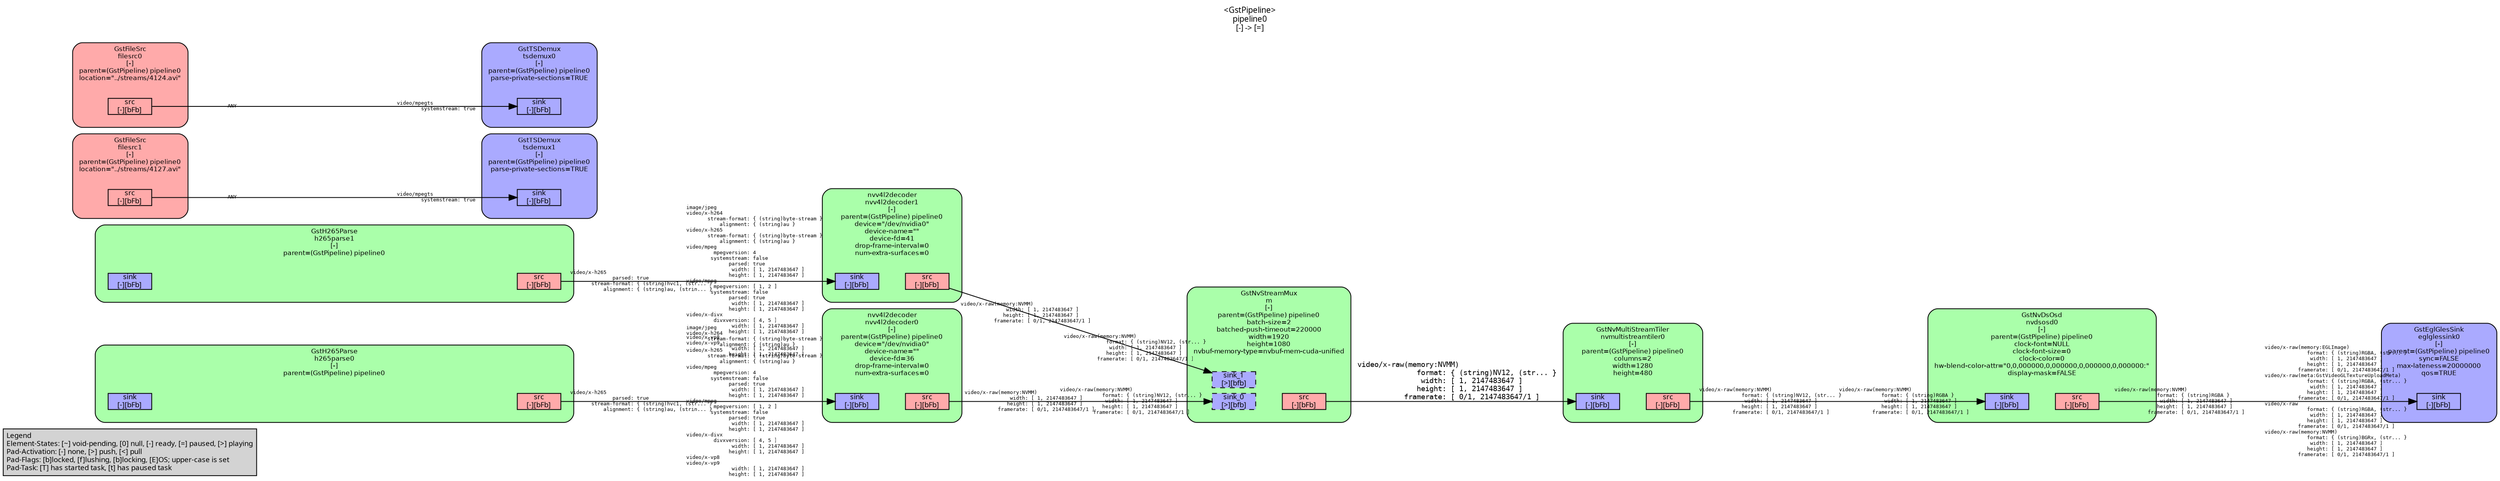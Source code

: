 digraph pipeline {
  rankdir=LR;
  fontname="sans";
  fontsize="10";
  labelloc=t;
  nodesep=.1;
  ranksep=.2;
  label="<GstPipeline>\npipeline0\n[-] -> [=]";
  node [style="filled,rounded", shape=box, fontsize="9", fontname="sans", margin="0.0,0.0"];
  edge [labelfontsize="6", fontsize="9", fontname="monospace"];
  
  legend [
    pos="0,0!",
    margin="0.05,0.05",
    style="filled",
    label="Legend\lElement-States: [~] void-pending, [0] null, [-] ready, [=] paused, [>] playing\lPad-Activation: [-] none, [>] push, [<] pull\lPad-Flags: [b]locked, [f]lushing, [b]locking, [E]OS; upper-case is set\lPad-Task: [T] has started task, [t] has paused task\l",
  ];
  subgraph cluster_eglglessink0_0x562f345239d0 {
    fontname="Bitstream Vera Sans";
    fontsize="8";
    style="filled,rounded";
    color=black;
    label="GstEglGlesSink\neglglessink0\n[-]\nparent=(GstPipeline) pipeline0\nsync=FALSE\nmax-lateness=20000000\nqos=TRUE";
    subgraph cluster_eglglessink0_0x562f345239d0_sink {
      label="";
      style="invis";
      eglglessink0_0x562f345239d0_sink_0x562f33f7aac0 [color=black, fillcolor="#aaaaff", label="sink\n[-][bFb]", height="0.2", style="filled,solid"];
    }

    fillcolor="#aaaaff";
  }

  subgraph cluster_nvdsosd0_0x562f3446c140 {
    fontname="Bitstream Vera Sans";
    fontsize="8";
    style="filled,rounded";
    color=black;
    label="GstNvDsOsd\nnvdsosd0\n[-]\nparent=(GstPipeline) pipeline0\nclock-font=NULL\nclock-font-size=0\nclock-color=0\nhw-blend-color-attr=\"0,0,000000,0,000000,0,000000,0,000000:\"\ndisplay-mask=FALSE";
    subgraph cluster_nvdsosd0_0x562f3446c140_sink {
      label="";
      style="invis";
      nvdsosd0_0x562f3446c140_sink_0x562f33f7a620 [color=black, fillcolor="#aaaaff", label="sink\n[-][bFb]", height="0.2", style="filled,solid"];
    }

    subgraph cluster_nvdsosd0_0x562f3446c140_src {
      label="";
      style="invis";
      nvdsosd0_0x562f3446c140_src_0x562f33f7a870 [color=black, fillcolor="#ffaaaa", label="src\n[-][bFb]", height="0.2", style="filled,solid"];
    }

    nvdsosd0_0x562f3446c140_sink_0x562f33f7a620 -> nvdsosd0_0x562f3446c140_src_0x562f33f7a870 [style="invis"];
    fillcolor="#aaffaa";
  }

  nvdsosd0_0x562f3446c140_src_0x562f33f7a870 -> eglglessink0_0x562f345239d0_sink_0x562f33f7aac0 [labeldistance="10", labelangle="0", label="                                                  ", taillabel="video/x-raw(memory:NVMM)\l              format: { (string)RGBA }\l               width: [ 1, 2147483647 ]\l              height: [ 1, 2147483647 ]\l           framerate: [ 0/1, 2147483647/1 ]\l", headlabel="video/x-raw(memory:EGLImage)\l              format: { (string)RGBA, (str... }\l               width: [ 1, 2147483647 ]\l              height: [ 1, 2147483647 ]\l           framerate: [ 0/1, 2147483647/1 ]\lvideo/x-raw(meta:GstVideoGLTextureUploadMeta)\l              format: { (string)RGBA, (str... }\l               width: [ 1, 2147483647 ]\l              height: [ 1, 2147483647 ]\l           framerate: [ 0/1, 2147483647/1 ]\lvideo/x-raw\l              format: { (string)RGBA, (str... }\l               width: [ 1, 2147483647 ]\l              height: [ 1, 2147483647 ]\l           framerate: [ 0/1, 2147483647/1 ]\lvideo/x-raw(memory:NVMM)\l              format: { (string)BGRx, (str... }\l               width: [ 1, 2147483647 ]\l              height: [ 1, 2147483647 ]\l           framerate: [ 0/1, 2147483647/1 ]\l"]
  subgraph cluster_nvmultistreamtiler0_0x562f33f370d0 {
    fontname="Bitstream Vera Sans";
    fontsize="8";
    style="filled,rounded";
    color=black;
    label="GstNvMultiStreamTiler\nnvmultistreamtiler0\n[-]\nparent=(GstPipeline) pipeline0\ncolumns=2\nwidth=1280\nheight=480";
    subgraph cluster_nvmultistreamtiler0_0x562f33f370d0_sink {
      label="";
      style="invis";
      nvmultistreamtiler0_0x562f33f370d0_sink_0x562f33f7a180 [color=black, fillcolor="#aaaaff", label="sink\n[-][bFb]", height="0.2", style="filled,solid"];
    }

    subgraph cluster_nvmultistreamtiler0_0x562f33f370d0_src {
      label="";
      style="invis";
      nvmultistreamtiler0_0x562f33f370d0_src_0x562f33f7a3d0 [color=black, fillcolor="#ffaaaa", label="src\n[-][bFb]", height="0.2", style="filled,solid"];
    }

    nvmultistreamtiler0_0x562f33f370d0_sink_0x562f33f7a180 -> nvmultistreamtiler0_0x562f33f370d0_src_0x562f33f7a3d0 [style="invis"];
    fillcolor="#aaffaa";
  }

  nvmultistreamtiler0_0x562f33f370d0_src_0x562f33f7a3d0 -> nvdsosd0_0x562f3446c140_sink_0x562f33f7a620 [labeldistance="10", labelangle="0", label="                                                  ", taillabel="video/x-raw(memory:NVMM)\l              format: { (string)NV12, (str... }\l               width: [ 1, 2147483647 ]\l              height: [ 1, 2147483647 ]\l           framerate: [ 0/1, 2147483647/1 ]\l", headlabel="video/x-raw(memory:NVMM)\l              format: { (string)RGBA }\l               width: [ 1, 2147483647 ]\l              height: [ 1, 2147483647 ]\l           framerate: [ 0/1, 2147483647/1 ]\l"]
  subgraph cluster_m_0x562f33f78030 {
    fontname="Bitstream Vera Sans";
    fontsize="8";
    style="filled,rounded";
    color=black;
    label="GstNvStreamMux\nm\n[-]\nparent=(GstPipeline) pipeline0\nbatch-size=2\nbatched-push-timeout=220000\nwidth=1920\nheight=1080\nnvbuf-memory-type=nvbuf-mem-cuda-unified";
    subgraph cluster_m_0x562f33f78030_sink {
      label="";
      style="invis";
      m_0x562f33f78030_sink_0_0x562f33f7ad10 [color=black, fillcolor="#aaaaff", label="sink_0\n[>][bfb]", height="0.2", style="filled,dashed"];
      m_0x562f33f78030_sink_1_0x562f33f7af60 [color=black, fillcolor="#aaaaff", label="sink_1\n[>][bfb]", height="0.2", style="filled,dashed"];
    }

    subgraph cluster_m_0x562f33f78030_src {
      label="";
      style="invis";
      m_0x562f33f78030_src_0x562f33e4bce0 [color=black, fillcolor="#ffaaaa", label="src\n[-][bFb]", height="0.2", style="filled,solid"];
    }

    m_0x562f33f78030_sink_0_0x562f33f7ad10 -> m_0x562f33f78030_src_0x562f33e4bce0 [style="invis"];
    fillcolor="#aaffaa";
  }

  m_0x562f33f78030_src_0x562f33e4bce0 -> nvmultistreamtiler0_0x562f33f370d0_sink_0x562f33f7a180 [label="video/x-raw(memory:NVMM)\l              format: { (string)NV12, (str... }\l               width: [ 1, 2147483647 ]\l              height: [ 1, 2147483647 ]\l           framerate: [ 0/1, 2147483647/1 ]\l"]
  subgraph cluster_nvv4l2decoder1_0x562f33ea15a0 {
    fontname="Bitstream Vera Sans";
    fontsize="8";
    style="filled,rounded";
    color=black;
    label="nvv4l2decoder\nnvv4l2decoder1\n[-]\nparent=(GstPipeline) pipeline0\ndevice=\"/dev/nvidia0\"\ndevice-name=\"\"\ndevice-fd=41\ndrop-frame-interval=0\nnum-extra-surfaces=0";
    subgraph cluster_nvv4l2decoder1_0x562f33ea15a0_sink {
      label="";
      style="invis";
      nvv4l2decoder1_0x562f33ea15a0_sink_0x562f33e4b840 [color=black, fillcolor="#aaaaff", label="sink\n[-][bFb]", height="0.2", style="filled,solid"];
    }

    subgraph cluster_nvv4l2decoder1_0x562f33ea15a0_src {
      label="";
      style="invis";
      nvv4l2decoder1_0x562f33ea15a0_src_0x562f33e4ba90 [color=black, fillcolor="#ffaaaa", label="src\n[-][bFb]", height="0.2", style="filled,solid"];
    }

    nvv4l2decoder1_0x562f33ea15a0_sink_0x562f33e4b840 -> nvv4l2decoder1_0x562f33ea15a0_src_0x562f33e4ba90 [style="invis"];
    fillcolor="#aaffaa";
  }

  nvv4l2decoder1_0x562f33ea15a0_src_0x562f33e4ba90 -> m_0x562f33f78030_sink_1_0x562f33f7af60 [labeldistance="10", labelangle="0", label="                                                  ", taillabel="video/x-raw(memory:NVMM)\l               width: [ 1, 2147483647 ]\l              height: [ 1, 2147483647 ]\l           framerate: [ 0/1, 2147483647/1 ]\l", headlabel="video/x-raw(memory:NVMM)\l              format: { (string)NV12, (str... }\l               width: [ 1, 2147483647 ]\l              height: [ 1, 2147483647 ]\l           framerate: [ 0/1, 2147483647/1 ]\l"]
  subgraph cluster_h265parse1_0x562f33e9e280 {
    fontname="Bitstream Vera Sans";
    fontsize="8";
    style="filled,rounded";
    color=black;
    label="GstH265Parse\nh265parse1\n[-]\nparent=(GstPipeline) pipeline0";
    subgraph cluster_h265parse1_0x562f33e9e280_sink {
      label="";
      style="invis";
      h265parse1_0x562f33e9e280_sink_0x562f33e4b3a0 [color=black, fillcolor="#aaaaff", label="sink\n[-][bFb]", height="0.2", style="filled,solid"];
    }

    subgraph cluster_h265parse1_0x562f33e9e280_src {
      label="";
      style="invis";
      h265parse1_0x562f33e9e280_src_0x562f33e4b5f0 [color=black, fillcolor="#ffaaaa", label="src\n[-][bFb]", height="0.2", style="filled,solid"];
    }

    h265parse1_0x562f33e9e280_sink_0x562f33e4b3a0 -> h265parse1_0x562f33e9e280_src_0x562f33e4b5f0 [style="invis"];
    fillcolor="#aaffaa";
  }

  h265parse1_0x562f33e9e280_src_0x562f33e4b5f0 -> nvv4l2decoder1_0x562f33ea15a0_sink_0x562f33e4b840 [labeldistance="10", labelangle="0", label="                                                  ", taillabel="video/x-h265\l              parsed: true\l       stream-format: { (string)hvc1, (str... }\l           alignment: { (string)au, (strin... }\l", headlabel="image/jpeg\lvideo/x-h264\l       stream-format: { (string)byte-stream }\l           alignment: { (string)au }\lvideo/x-h265\l       stream-format: { (string)byte-stream }\l           alignment: { (string)au }\lvideo/mpeg\l         mpegversion: 4\l        systemstream: false\l              parsed: true\l               width: [ 1, 2147483647 ]\l              height: [ 1, 2147483647 ]\lvideo/mpeg\l         mpegversion: [ 1, 2 ]\l        systemstream: false\l              parsed: true\l               width: [ 1, 2147483647 ]\l              height: [ 1, 2147483647 ]\lvideo/x-divx\l         divxversion: [ 4, 5 ]\l               width: [ 1, 2147483647 ]\l              height: [ 1, 2147483647 ]\lvideo/x-vp8\lvideo/x-vp9\l               width: [ 1, 2147483647 ]\l              height: [ 1, 2147483647 ]\l"]
  subgraph cluster_tsdemux1_0x562f33e502f0 {
    fontname="Bitstream Vera Sans";
    fontsize="8";
    style="filled,rounded";
    color=black;
    label="GstTSDemux\ntsdemux1\n[-]\nparent=(GstPipeline) pipeline0\nparse-private-sections=TRUE";
    subgraph cluster_tsdemux1_0x562f33e502f0_sink {
      label="";
      style="invis";
      tsdemux1_0x562f33e502f0_sink_0x562f33e4b150 [color=black, fillcolor="#aaaaff", label="sink\n[-][bFb]", height="0.2", style="filled,solid"];
    }

    fillcolor="#aaaaff";
  }

  subgraph cluster_filesrc1_0x562f33e486e0 {
    fontname="Bitstream Vera Sans";
    fontsize="8";
    style="filled,rounded";
    color=black;
    label="GstFileSrc\nfilesrc1\n[-]\nparent=(GstPipeline) pipeline0\nlocation=\"../streams/4127.avi\"";
    subgraph cluster_filesrc1_0x562f33e486e0_src {
      label="";
      style="invis";
      filesrc1_0x562f33e486e0_src_0x562f33e4af00 [color=black, fillcolor="#ffaaaa", label="src\n[-][bFb]", height="0.2", style="filled,solid"];
    }

    fillcolor="#ffaaaa";
  }

  filesrc1_0x562f33e486e0_src_0x562f33e4af00 -> tsdemux1_0x562f33e502f0_sink_0x562f33e4b150 [labeldistance="10", labelangle="0", label="                                                  ", taillabel="ANY", headlabel="video/mpegts\l        systemstream: true\l"]
  subgraph cluster_nvv4l2decoder0_0x562f33e85830 {
    fontname="Bitstream Vera Sans";
    fontsize="8";
    style="filled,rounded";
    color=black;
    label="nvv4l2decoder\nnvv4l2decoder0\n[-]\nparent=(GstPipeline) pipeline0\ndevice=\"/dev/nvidia0\"\ndevice-name=\"\"\ndevice-fd=36\ndrop-frame-interval=0\nnum-extra-surfaces=0";
    subgraph cluster_nvv4l2decoder0_0x562f33e85830_sink {
      label="";
      style="invis";
      nvv4l2decoder0_0x562f33e85830_sink_0x562f33e4aa60 [color=black, fillcolor="#aaaaff", label="sink\n[-][bFb]", height="0.2", style="filled,solid"];
    }

    subgraph cluster_nvv4l2decoder0_0x562f33e85830_src {
      label="";
      style="invis";
      nvv4l2decoder0_0x562f33e85830_src_0x562f33e4acb0 [color=black, fillcolor="#ffaaaa", label="src\n[-][bFb]", height="0.2", style="filled,solid"];
    }

    nvv4l2decoder0_0x562f33e85830_sink_0x562f33e4aa60 -> nvv4l2decoder0_0x562f33e85830_src_0x562f33e4acb0 [style="invis"];
    fillcolor="#aaffaa";
  }

  nvv4l2decoder0_0x562f33e85830_src_0x562f33e4acb0 -> m_0x562f33f78030_sink_0_0x562f33f7ad10 [labeldistance="10", labelangle="0", label="                                                  ", taillabel="video/x-raw(memory:NVMM)\l               width: [ 1, 2147483647 ]\l              height: [ 1, 2147483647 ]\l           framerate: [ 0/1, 2147483647/1 ]\l", headlabel="video/x-raw(memory:NVMM)\l              format: { (string)NV12, (str... }\l               width: [ 1, 2147483647 ]\l              height: [ 1, 2147483647 ]\l           framerate: [ 0/1, 2147483647/1 ]\l"]
  subgraph cluster_h265parse0_0x562f33e69260 {
    fontname="Bitstream Vera Sans";
    fontsize="8";
    style="filled,rounded";
    color=black;
    label="GstH265Parse\nh265parse0\n[-]\nparent=(GstPipeline) pipeline0";
    subgraph cluster_h265parse0_0x562f33e69260_sink {
      label="";
      style="invis";
      h265parse0_0x562f33e69260_sink_0x562f33e4a5c0 [color=black, fillcolor="#aaaaff", label="sink\n[-][bFb]", height="0.2", style="filled,solid"];
    }

    subgraph cluster_h265parse0_0x562f33e69260_src {
      label="";
      style="invis";
      h265parse0_0x562f33e69260_src_0x562f33e4a810 [color=black, fillcolor="#ffaaaa", label="src\n[-][bFb]", height="0.2", style="filled,solid"];
    }

    h265parse0_0x562f33e69260_sink_0x562f33e4a5c0 -> h265parse0_0x562f33e69260_src_0x562f33e4a810 [style="invis"];
    fillcolor="#aaffaa";
  }

  h265parse0_0x562f33e69260_src_0x562f33e4a810 -> nvv4l2decoder0_0x562f33e85830_sink_0x562f33e4aa60 [labeldistance="10", labelangle="0", label="                                                  ", taillabel="video/x-h265\l              parsed: true\l       stream-format: { (string)hvc1, (str... }\l           alignment: { (string)au, (strin... }\l", headlabel="image/jpeg\lvideo/x-h264\l       stream-format: { (string)byte-stream }\l           alignment: { (string)au }\lvideo/x-h265\l       stream-format: { (string)byte-stream }\l           alignment: { (string)au }\lvideo/mpeg\l         mpegversion: 4\l        systemstream: false\l              parsed: true\l               width: [ 1, 2147483647 ]\l              height: [ 1, 2147483647 ]\lvideo/mpeg\l         mpegversion: [ 1, 2 ]\l        systemstream: false\l              parsed: true\l               width: [ 1, 2147483647 ]\l              height: [ 1, 2147483647 ]\lvideo/x-divx\l         divxversion: [ 4, 5 ]\l               width: [ 1, 2147483647 ]\l              height: [ 1, 2147483647 ]\lvideo/x-vp8\lvideo/x-vp9\l               width: [ 1, 2147483647 ]\l              height: [ 1, 2147483647 ]\l"]
  subgraph cluster_tsdemux0_0x562f33e50010 {
    fontname="Bitstream Vera Sans";
    fontsize="8";
    style="filled,rounded";
    color=black;
    label="GstTSDemux\ntsdemux0\n[-]\nparent=(GstPipeline) pipeline0\nparse-private-sections=TRUE";
    subgraph cluster_tsdemux0_0x562f33e50010_sink {
      label="";
      style="invis";
      tsdemux0_0x562f33e50010_sink_0x562f33e4a370 [color=black, fillcolor="#aaaaff", label="sink\n[-][bFb]", height="0.2", style="filled,solid"];
    }

    fillcolor="#aaaaff";
  }

  subgraph cluster_filesrc0_0x562f33e48350 {
    fontname="Bitstream Vera Sans";
    fontsize="8";
    style="filled,rounded";
    color=black;
    label="GstFileSrc\nfilesrc0\n[-]\nparent=(GstPipeline) pipeline0\nlocation=\"../streams/4124.avi\"";
    subgraph cluster_filesrc0_0x562f33e48350_src {
      label="";
      style="invis";
      filesrc0_0x562f33e48350_src_0x562f33e4a120 [color=black, fillcolor="#ffaaaa", label="src\n[-][bFb]", height="0.2", style="filled,solid"];
    }

    fillcolor="#ffaaaa";
  }

  filesrc0_0x562f33e48350_src_0x562f33e4a120 -> tsdemux0_0x562f33e50010_sink_0x562f33e4a370 [labeldistance="10", labelangle="0", label="                                                  ", taillabel="ANY", headlabel="video/mpegts\l        systemstream: true\l"]
}
